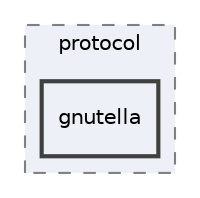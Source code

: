 digraph "/Users/jlu/zeek/src/analyzer/protocol/gnutella"
{
 // LATEX_PDF_SIZE
  edge [fontname="Helvetica",fontsize="10",labelfontname="Helvetica",labelfontsize="10"];
  node [fontname="Helvetica",fontsize="10",shape=record];
  compound=true
  subgraph clusterdir_5b88579d87e8de5dcee2ef4958d0594c {
    graph [ bgcolor="#edf0f7", pencolor="grey50", style="filled,dashed,", label="protocol", fontname="Helvetica", fontsize="10", URL="dir_5b88579d87e8de5dcee2ef4958d0594c.html"]
  dir_19fea1fe2262779696f8fa759ee395f0 [shape=box, label="gnutella", style="filled,bold,", fillcolor="#edf0f7", color="grey25", URL="dir_19fea1fe2262779696f8fa759ee395f0.html"];
  }
}
